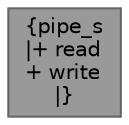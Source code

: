 digraph "pipe_s"
{
 // LATEX_PDF_SIZE
  bgcolor="transparent";
  edge [fontname=Helvetica,fontsize=10,labelfontname=Helvetica,labelfontsize=10];
  node [fontname=Helvetica,fontsize=10,shape=box,height=0.2,width=0.4];
  Node1 [label="{pipe_s\n|+ read\l+ write\l|}",height=0.2,width=0.4,color="gray40", fillcolor="grey60", style="filled", fontcolor="black",tooltip="A pair of file ids, describing a pipe."];
}
